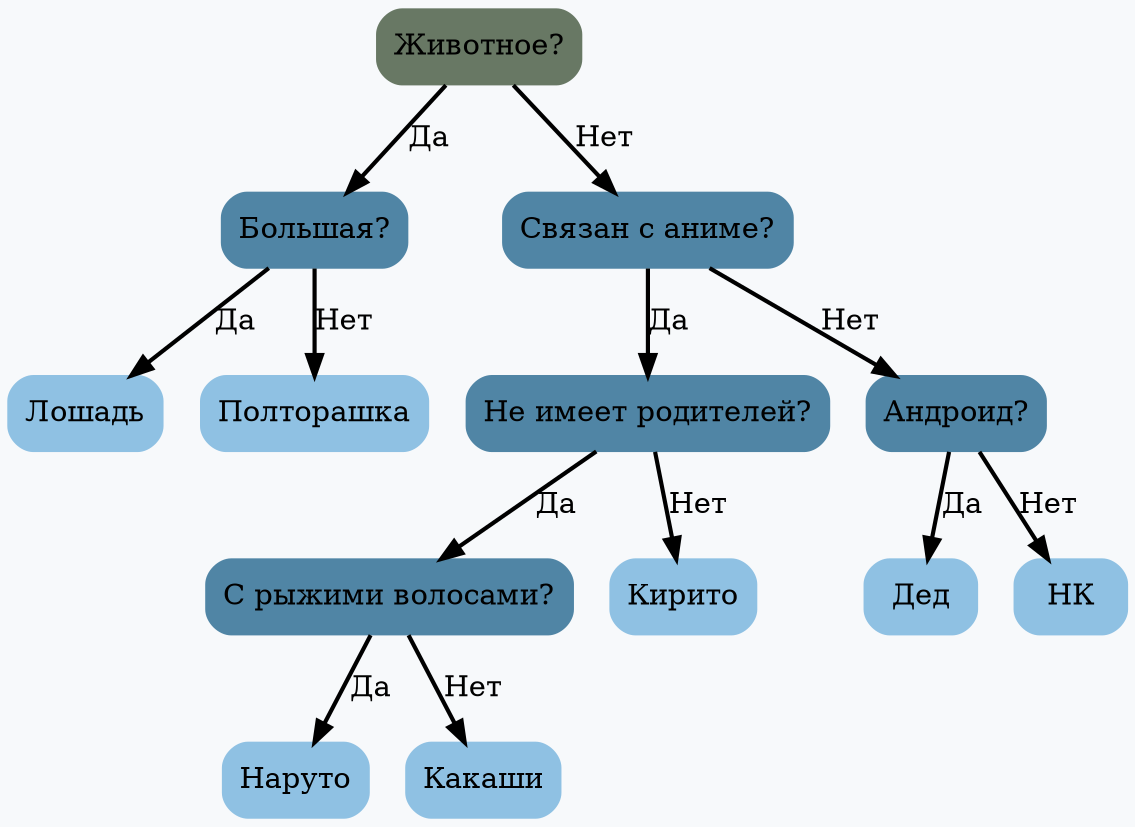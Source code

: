 digraph G {
	rankdir = HR;
	bgcolor="#F7F9FB"
	 node0x503000000040 [shape=Mrecord; style=filled; color="#687864"; label =  "Животное? " ];
	 node0x503000000040 -> node0x5030000000a0 [label="Да"; style=bold; weight=1000; ];
	 node0x503000000040 -> node0x503000000160 [label="Нет"; style=bold; weight=1000; ];
	 node0x5030000000a0 [shape=Mrecord; style=filled; color="#5085A5"; label =  "Большая? " ];
	 node0x5030000000a0 -> node0x5030000000d0 [label="Да"; style=bold; weight=1000; ];
	 node0x5030000000a0 -> node0x503000000100 [label="Нет"; style=bold; weight=1000; ];
	 node0x5030000000d0 [shape=Mrecord; style=filled; color="#8FC1E3"; label =  "Лошадь " ];
	 node0x503000000100 [shape=Mrecord; style=filled; color="#8FC1E3"; label =  "Полторашка " ];
	 node0x503000000160 [shape=Mrecord; style=filled; color="#5085A5"; label =  "Связан с аниме? " ];
	 node0x503000000160 -> node0x5030000001c0 [label="Да"; style=bold; weight=1000; ];
	 node0x503000000160 -> node0x5030000002b0 [label="Нет"; style=bold; weight=1000; ];
	 node0x5030000001c0 [shape=Mrecord; style=filled; color="#5085A5"; label =  "Не имеет родителей? " ];
	 node0x5030000001c0 -> node0x5030000001f0 [label="Да"; style=bold; weight=1000; ];
	 node0x5030000001c0 -> node0x503000000280 [label="Нет"; style=bold; weight=1000; ];
	 node0x5030000001f0 [shape=Mrecord; style=filled; color="#5085A5"; label =  "С рыжими волосами? " ];
	 node0x5030000001f0 -> node0x503000000220 [label="Да"; style=bold; weight=1000; ];
	 node0x5030000001f0 -> node0x503000000250 [label="Нет"; style=bold; weight=1000; ];
	 node0x503000000220 [shape=Mrecord; style=filled; color="#8FC1E3"; label =  "Наруто " ];
	 node0x503000000250 [shape=Mrecord; style=filled; color="#8FC1E3"; label =  "Какаши " ];
	 node0x503000000280 [shape=Mrecord; style=filled; color="#8FC1E3"; label =  "Кирито " ];
	 node0x5030000002b0 [shape=Mrecord; style=filled; color="#5085A5"; label =  "Андроид? " ];
	 node0x5030000002b0 -> node0x5030000002e0 [label="Да"; style=bold; weight=1000; ];
	 node0x5030000002b0 -> node0x503000000310 [label="Нет"; style=bold; weight=1000; ];
	 node0x5030000002e0 [shape=Mrecord; style=filled; color="#8FC1E3"; label =  "Дед " ];
	 node0x503000000310 [shape=Mrecord; style=filled; color="#8FC1E3"; label =  "НК " ];
}
